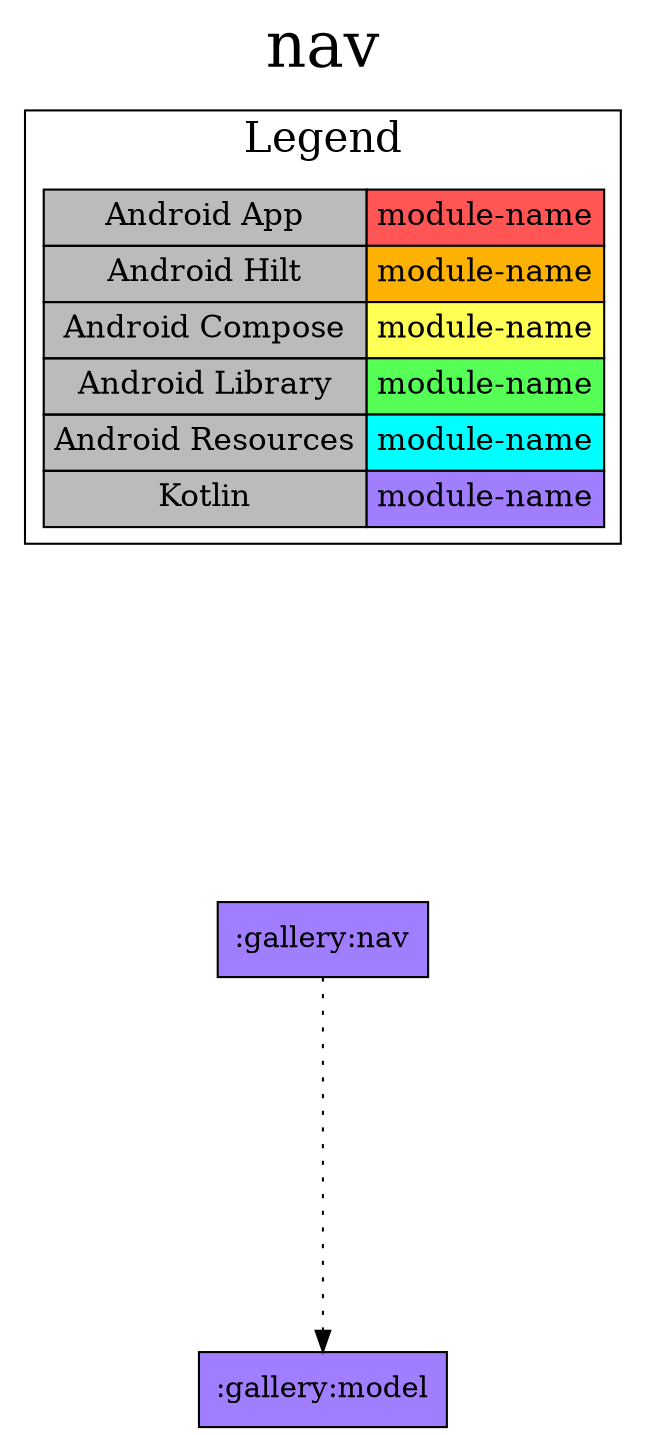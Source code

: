 digraph {
edge ["dir"="forward"]
graph ["dpi"="100","label"="nav","labelloc"="t","fontsize"="30","ranksep"="2.5","rankdir"="TB"]
node ["style"="filled"]
":gallery:nav" ["fillcolor"="#A17EFF","shape"="box"]
":gallery:model" ["fillcolor"="#A17EFF","shape"="box"]
{
edge ["dir"="none"]
graph ["rank"="same"]
}
":gallery:nav" -> ":gallery:model" ["style"="dotted"]
subgraph "cluster_legend" {
edge ["dir"="none"]
graph ["label"="Legend","fontsize"="20"]
"Legend" ["style"="filled","fillcolor"="#bbbbbb","shape"="none","margin"="0","fontsize"="15","label"=<
<TABLE BORDER="0" CELLBORDER="1" CELLSPACING="0" CELLPADDING="4">
<TR><TD>Android App</TD><TD BGCOLOR="#FF5555">module-name</TD></TR>
<TR><TD>Android Hilt</TD><TD BGCOLOR="#FCB103">module-name</TD></TR>
<TR><TD>Android Compose</TD><TD BGCOLOR="#FFFF55">module-name</TD></TR>
<TR><TD>Android Library</TD><TD BGCOLOR="#55FF55">module-name</TD></TR>
<TR><TD>Android Resources</TD><TD BGCOLOR="#00FFFF">module-name</TD></TR>
<TR><TD>Kotlin</TD><TD BGCOLOR="#A17EFF">module-name</TD></TR>
</TABLE>
>]
} -> ":gallery:nav" ["style"="invis"]
}